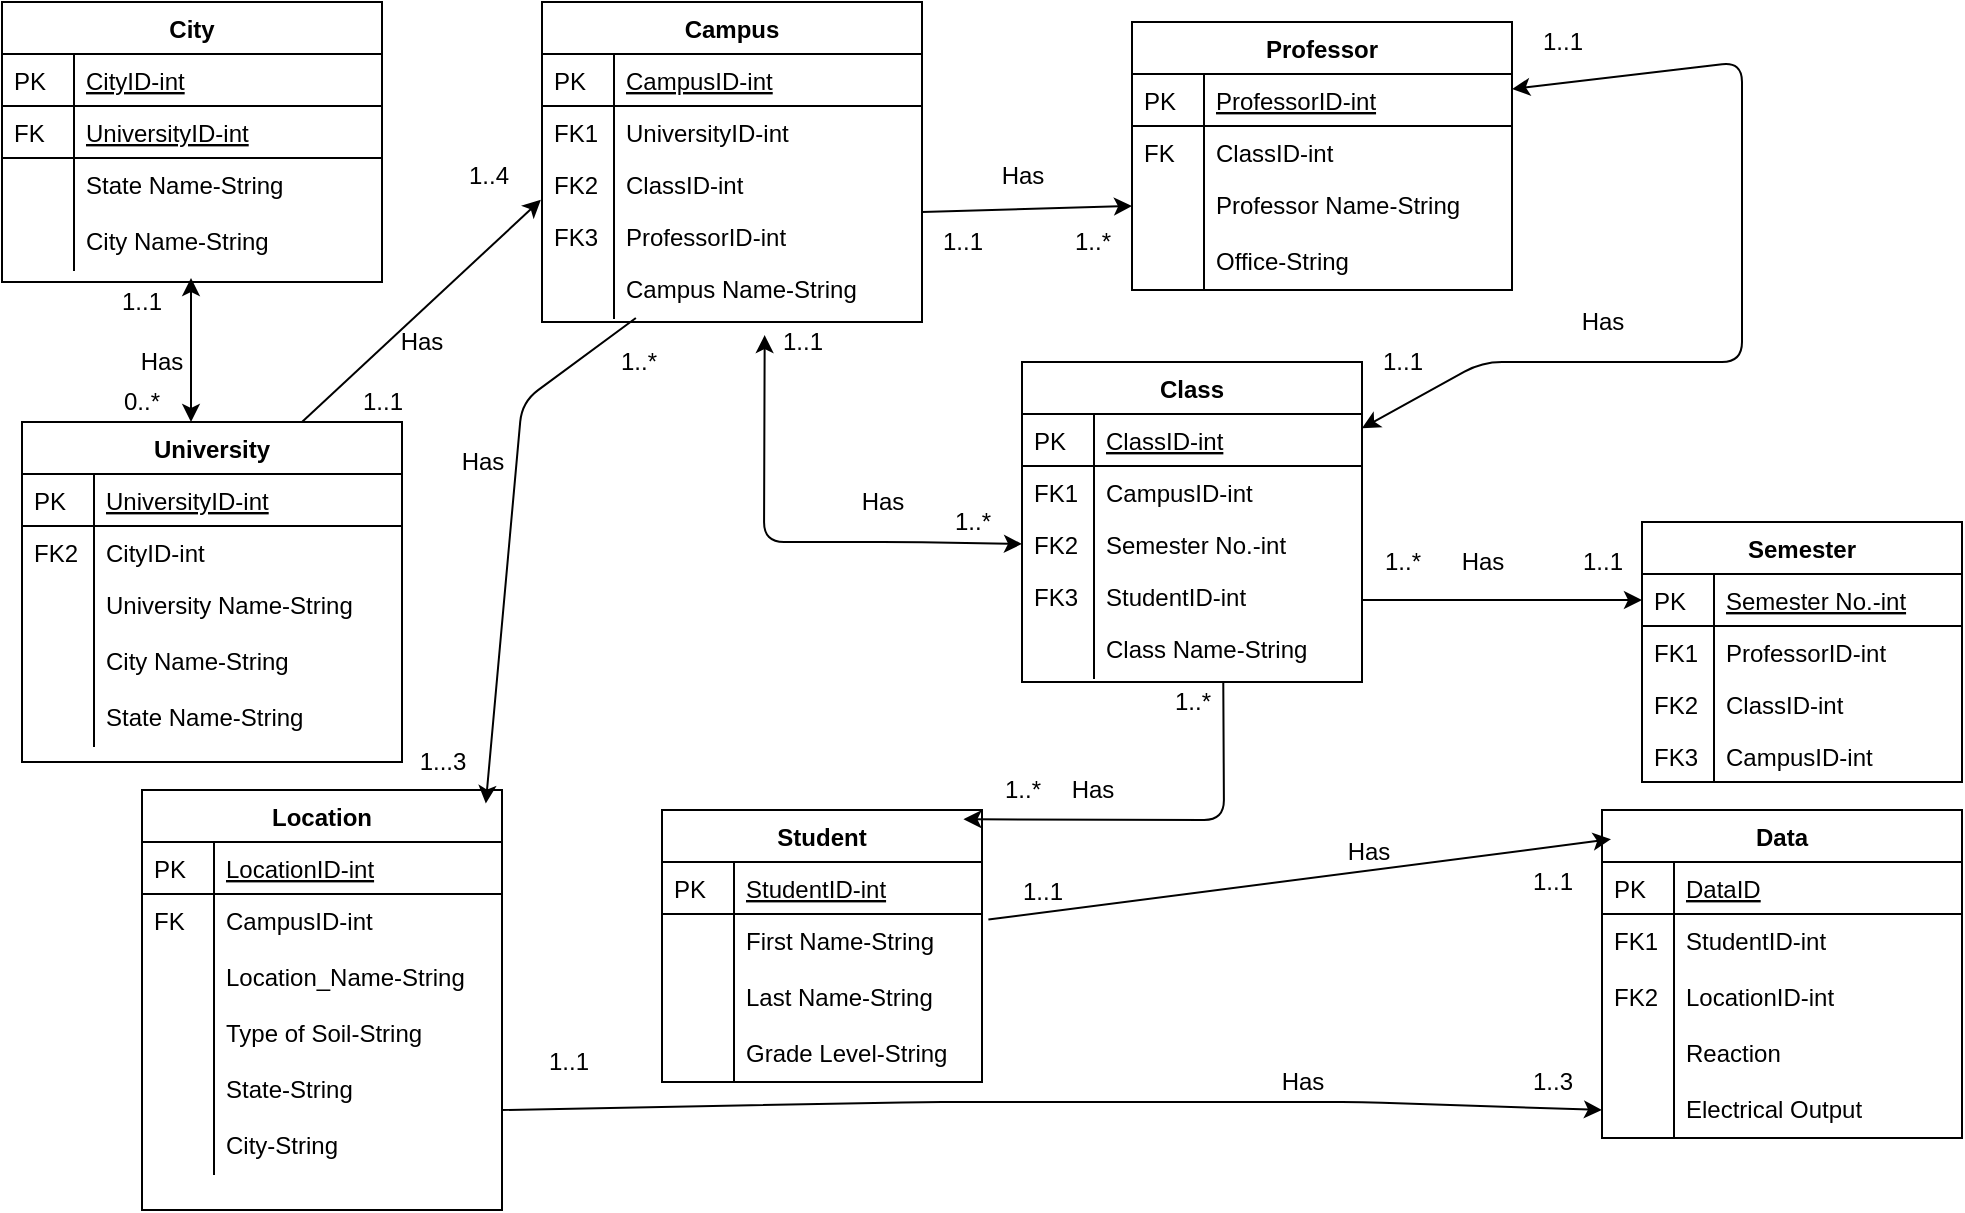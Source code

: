 <mxfile version="12.3.2" type="device" pages="1"><diagram id="C5RBs43oDa-KdzZeNtuy" name="Page-1"><mxGraphModel dx="1038" dy="504" grid="1" gridSize="10" guides="1" tooltips="1" connect="1" arrows="1" fold="1" page="1" pageScale="1" pageWidth="1169" pageHeight="827" math="0" shadow="0"><root><mxCell id="WIyWlLk6GJQsqaUBKTNV-0"/><mxCell id="WIyWlLk6GJQsqaUBKTNV-1" parent="WIyWlLk6GJQsqaUBKTNV-0"/><mxCell id="zkfFHV4jXpPFQw0GAbJ--51" value="Student" style="swimlane;fontStyle=1;childLayout=stackLayout;horizontal=1;startSize=26;horizontalStack=0;resizeParent=1;resizeLast=0;collapsible=1;marginBottom=0;rounded=0;shadow=0;strokeWidth=1;" parent="WIyWlLk6GJQsqaUBKTNV-1" vertex="1"><mxGeometry x="350" y="414" width="160" height="136" as="geometry"><mxRectangle x="20" y="80" width="160" height="26" as="alternateBounds"/></mxGeometry></mxCell><mxCell id="zkfFHV4jXpPFQw0GAbJ--52" value="StudentID-int" style="shape=partialRectangle;top=0;left=0;right=0;bottom=1;align=left;verticalAlign=top;fillColor=none;spacingLeft=40;spacingRight=4;overflow=hidden;rotatable=0;points=[[0,0.5],[1,0.5]];portConstraint=eastwest;dropTarget=0;rounded=0;shadow=0;strokeWidth=1;fontStyle=4" parent="zkfFHV4jXpPFQw0GAbJ--51" vertex="1"><mxGeometry y="26" width="160" height="26" as="geometry"/></mxCell><mxCell id="zkfFHV4jXpPFQw0GAbJ--53" value="PK" style="shape=partialRectangle;top=0;left=0;bottom=0;fillColor=none;align=left;verticalAlign=top;spacingLeft=4;spacingRight=4;overflow=hidden;rotatable=0;points=[];portConstraint=eastwest;part=1;" parent="zkfFHV4jXpPFQw0GAbJ--52" vertex="1" connectable="0"><mxGeometry width="36" height="26" as="geometry"/></mxCell><mxCell id="U-DtNelfVBeVszDoUFp4-26" value="First Name-String" style="shape=partialRectangle;top=0;left=0;right=0;bottom=0;align=left;verticalAlign=top;fillColor=none;spacingLeft=40;spacingRight=4;overflow=hidden;rotatable=0;points=[[0,0.5],[1,0.5]];portConstraint=eastwest;dropTarget=0;rounded=0;shadow=0;strokeWidth=1;" parent="zkfFHV4jXpPFQw0GAbJ--51" vertex="1"><mxGeometry y="52" width="160" height="28" as="geometry"/></mxCell><mxCell id="U-DtNelfVBeVszDoUFp4-27" value="" style="shape=partialRectangle;top=0;left=0;bottom=0;fillColor=none;align=left;verticalAlign=top;spacingLeft=4;spacingRight=4;overflow=hidden;rotatable=0;points=[];portConstraint=eastwest;part=1;" parent="U-DtNelfVBeVszDoUFp4-26" vertex="1" connectable="0"><mxGeometry width="36" height="28" as="geometry"/></mxCell><mxCell id="AsSQndIWf-pmZFq4SOKw-2" value="Last Name-String" style="shape=partialRectangle;top=0;left=0;right=0;bottom=0;align=left;verticalAlign=top;fillColor=none;spacingLeft=40;spacingRight=4;overflow=hidden;rotatable=0;points=[[0,0.5],[1,0.5]];portConstraint=eastwest;dropTarget=0;rounded=0;shadow=0;strokeWidth=1;" parent="zkfFHV4jXpPFQw0GAbJ--51" vertex="1"><mxGeometry y="80" width="160" height="28" as="geometry"/></mxCell><mxCell id="AsSQndIWf-pmZFq4SOKw-3" value="" style="shape=partialRectangle;top=0;left=0;bottom=0;fillColor=none;align=left;verticalAlign=top;spacingLeft=4;spacingRight=4;overflow=hidden;rotatable=0;points=[];portConstraint=eastwest;part=1;" parent="AsSQndIWf-pmZFq4SOKw-2" vertex="1" connectable="0"><mxGeometry width="36" height="28" as="geometry"/></mxCell><mxCell id="NjNwHF0L23yoALDVTZp6-0" value="Grade Level-String" style="shape=partialRectangle;top=0;left=0;right=0;bottom=0;align=left;verticalAlign=top;fillColor=none;spacingLeft=40;spacingRight=4;overflow=hidden;rotatable=0;points=[[0,0.5],[1,0.5]];portConstraint=eastwest;dropTarget=0;rounded=0;shadow=0;strokeWidth=1;" parent="zkfFHV4jXpPFQw0GAbJ--51" vertex="1"><mxGeometry y="108" width="160" height="28" as="geometry"/></mxCell><mxCell id="NjNwHF0L23yoALDVTZp6-1" value="" style="shape=partialRectangle;top=0;left=0;bottom=0;fillColor=none;align=left;verticalAlign=top;spacingLeft=4;spacingRight=4;overflow=hidden;rotatable=0;points=[];portConstraint=eastwest;part=1;" parent="NjNwHF0L23yoALDVTZp6-0" vertex="1" connectable="0"><mxGeometry width="36" height="28" as="geometry"/></mxCell><mxCell id="zkfFHV4jXpPFQw0GAbJ--56" value="Campus" style="swimlane;fontStyle=1;childLayout=stackLayout;horizontal=1;startSize=26;horizontalStack=0;resizeParent=1;resizeLast=0;collapsible=1;marginBottom=0;rounded=0;shadow=0;strokeWidth=1;" parent="WIyWlLk6GJQsqaUBKTNV-1" vertex="1"><mxGeometry x="290" y="10" width="190" height="160" as="geometry"><mxRectangle x="260" y="80" width="160" height="26" as="alternateBounds"/></mxGeometry></mxCell><mxCell id="zkfFHV4jXpPFQw0GAbJ--57" value="CampusID-int" style="shape=partialRectangle;top=0;left=0;right=0;bottom=1;align=left;verticalAlign=top;fillColor=none;spacingLeft=40;spacingRight=4;overflow=hidden;rotatable=0;points=[[0,0.5],[1,0.5]];portConstraint=eastwest;dropTarget=0;rounded=0;shadow=0;strokeWidth=1;fontStyle=4" parent="zkfFHV4jXpPFQw0GAbJ--56" vertex="1"><mxGeometry y="26" width="190" height="26" as="geometry"/></mxCell><mxCell id="zkfFHV4jXpPFQw0GAbJ--58" value="PK" style="shape=partialRectangle;top=0;left=0;bottom=0;fillColor=none;align=left;verticalAlign=top;spacingLeft=4;spacingRight=4;overflow=hidden;rotatable=0;points=[];portConstraint=eastwest;part=1;" parent="zkfFHV4jXpPFQw0GAbJ--57" vertex="1" connectable="0"><mxGeometry width="36" height="26" as="geometry"/></mxCell><mxCell id="AsSQndIWf-pmZFq4SOKw-36" value="UniversityID-int" style="shape=partialRectangle;top=0;left=0;right=0;bottom=0;align=left;verticalAlign=top;fillColor=none;spacingLeft=40;spacingRight=4;overflow=hidden;rotatable=0;points=[[0,0.5],[1,0.5]];portConstraint=eastwest;dropTarget=0;rounded=0;shadow=0;strokeWidth=1;" parent="zkfFHV4jXpPFQw0GAbJ--56" vertex="1"><mxGeometry y="52" width="190" height="26" as="geometry"/></mxCell><mxCell id="AsSQndIWf-pmZFq4SOKw-37" value="FK1" style="shape=partialRectangle;top=0;left=0;bottom=0;fillColor=none;align=left;verticalAlign=top;spacingLeft=4;spacingRight=4;overflow=hidden;rotatable=0;points=[];portConstraint=eastwest;part=1;" parent="AsSQndIWf-pmZFq4SOKw-36" vertex="1" connectable="0"><mxGeometry width="36" height="26" as="geometry"/></mxCell><mxCell id="zkfFHV4jXpPFQw0GAbJ--61" value="ClassID-int" style="shape=partialRectangle;top=0;left=0;right=0;bottom=0;align=left;verticalAlign=top;fillColor=none;spacingLeft=40;spacingRight=4;overflow=hidden;rotatable=0;points=[[0,0.5],[1,0.5]];portConstraint=eastwest;dropTarget=0;rounded=0;shadow=0;strokeWidth=1;" parent="zkfFHV4jXpPFQw0GAbJ--56" vertex="1"><mxGeometry y="78" width="190" height="26" as="geometry"/></mxCell><mxCell id="zkfFHV4jXpPFQw0GAbJ--62" value="FK2" style="shape=partialRectangle;top=0;left=0;bottom=0;fillColor=none;align=left;verticalAlign=top;spacingLeft=4;spacingRight=4;overflow=hidden;rotatable=0;points=[];portConstraint=eastwest;part=1;" parent="zkfFHV4jXpPFQw0GAbJ--61" vertex="1" connectable="0"><mxGeometry width="36" height="26" as="geometry"/></mxCell><mxCell id="zkfFHV4jXpPFQw0GAbJ--59" value="ProfessorID-int" style="shape=partialRectangle;top=0;left=0;right=0;bottom=0;align=left;verticalAlign=top;fillColor=none;spacingLeft=40;spacingRight=4;overflow=hidden;rotatable=0;points=[[0,0.5],[1,0.5]];portConstraint=eastwest;dropTarget=0;rounded=0;shadow=0;strokeWidth=1;" parent="zkfFHV4jXpPFQw0GAbJ--56" vertex="1"><mxGeometry y="104" width="190" height="26" as="geometry"/></mxCell><mxCell id="zkfFHV4jXpPFQw0GAbJ--60" value="FK3" style="shape=partialRectangle;top=0;left=0;bottom=0;fillColor=none;align=left;verticalAlign=top;spacingLeft=4;spacingRight=4;overflow=hidden;rotatable=0;points=[];portConstraint=eastwest;part=1;" parent="zkfFHV4jXpPFQw0GAbJ--59" vertex="1" connectable="0"><mxGeometry width="36" height="26" as="geometry"/></mxCell><mxCell id="AsSQndIWf-pmZFq4SOKw-34" value="Campus Name-String" style="shape=partialRectangle;top=0;left=0;right=0;bottom=0;align=left;verticalAlign=top;fillColor=none;spacingLeft=40;spacingRight=4;overflow=hidden;rotatable=0;points=[[0,0.5],[1,0.5]];portConstraint=eastwest;dropTarget=0;rounded=0;shadow=0;strokeWidth=1;" parent="zkfFHV4jXpPFQw0GAbJ--56" vertex="1"><mxGeometry y="130" width="190" height="28" as="geometry"/></mxCell><mxCell id="AsSQndIWf-pmZFq4SOKw-35" value="" style="shape=partialRectangle;top=0;left=0;bottom=0;fillColor=none;align=left;verticalAlign=top;spacingLeft=4;spacingRight=4;overflow=hidden;rotatable=0;points=[];portConstraint=eastwest;part=1;" parent="AsSQndIWf-pmZFq4SOKw-34" vertex="1" connectable="0"><mxGeometry width="36" height="28" as="geometry"/></mxCell><mxCell id="zkfFHV4jXpPFQw0GAbJ--64" value="Class" style="swimlane;fontStyle=1;childLayout=stackLayout;horizontal=1;startSize=26;horizontalStack=0;resizeParent=1;resizeLast=0;collapsible=1;marginBottom=0;rounded=0;shadow=0;strokeWidth=1;" parent="WIyWlLk6GJQsqaUBKTNV-1" vertex="1"><mxGeometry x="530" y="190" width="170" height="160" as="geometry"><mxRectangle x="530" y="60" width="160" height="26" as="alternateBounds"/></mxGeometry></mxCell><mxCell id="zkfFHV4jXpPFQw0GAbJ--65" value="ClassID-int" style="shape=partialRectangle;top=0;left=0;right=0;bottom=1;align=left;verticalAlign=top;fillColor=none;spacingLeft=40;spacingRight=4;overflow=hidden;rotatable=0;points=[[0,0.5],[1,0.5]];portConstraint=eastwest;dropTarget=0;rounded=0;shadow=0;strokeWidth=1;fontStyle=4" parent="zkfFHV4jXpPFQw0GAbJ--64" vertex="1"><mxGeometry y="26" width="170" height="26" as="geometry"/></mxCell><mxCell id="zkfFHV4jXpPFQw0GAbJ--66" value="PK" style="shape=partialRectangle;top=0;left=0;bottom=0;fillColor=none;align=left;verticalAlign=top;spacingLeft=4;spacingRight=4;overflow=hidden;rotatable=0;points=[];portConstraint=eastwest;part=1;" parent="zkfFHV4jXpPFQw0GAbJ--65" vertex="1" connectable="0"><mxGeometry width="36" height="26" as="geometry"/></mxCell><mxCell id="zkfFHV4jXpPFQw0GAbJ--67" value="CampusID-int" style="shape=partialRectangle;top=0;left=0;right=0;bottom=0;align=left;verticalAlign=top;fillColor=none;spacingLeft=40;spacingRight=4;overflow=hidden;rotatable=0;points=[[0,0.5],[1,0.5]];portConstraint=eastwest;dropTarget=0;rounded=0;shadow=0;strokeWidth=1;" parent="zkfFHV4jXpPFQw0GAbJ--64" vertex="1"><mxGeometry y="52" width="170" height="26" as="geometry"/></mxCell><mxCell id="zkfFHV4jXpPFQw0GAbJ--68" value="FK1" style="shape=partialRectangle;top=0;left=0;bottom=0;fillColor=none;align=left;verticalAlign=top;spacingLeft=4;spacingRight=4;overflow=hidden;rotatable=0;points=[];portConstraint=eastwest;part=1;" parent="zkfFHV4jXpPFQw0GAbJ--67" vertex="1" connectable="0"><mxGeometry width="36" height="26" as="geometry"/></mxCell><mxCell id="7Zl0wyN30tZ523wl-cmO-0" value="Semester No.-int" style="shape=partialRectangle;top=0;left=0;right=0;bottom=0;align=left;verticalAlign=top;fillColor=none;spacingLeft=40;spacingRight=4;overflow=hidden;rotatable=0;points=[[0,0.5],[1,0.5]];portConstraint=eastwest;dropTarget=0;rounded=0;shadow=0;strokeWidth=1;" parent="zkfFHV4jXpPFQw0GAbJ--64" vertex="1"><mxGeometry y="78" width="170" height="26" as="geometry"/></mxCell><mxCell id="7Zl0wyN30tZ523wl-cmO-1" value="FK2" style="shape=partialRectangle;top=0;left=0;bottom=0;fillColor=none;align=left;verticalAlign=top;spacingLeft=4;spacingRight=4;overflow=hidden;rotatable=0;points=[];portConstraint=eastwest;part=1;" parent="7Zl0wyN30tZ523wl-cmO-0" vertex="1" connectable="0"><mxGeometry width="36" height="26" as="geometry"/></mxCell><mxCell id="AsSQndIWf-pmZFq4SOKw-71" value="StudentID-int" style="shape=partialRectangle;top=0;left=0;right=0;bottom=0;align=left;verticalAlign=top;fillColor=none;spacingLeft=40;spacingRight=4;overflow=hidden;rotatable=0;points=[[0,0.5],[1,0.5]];portConstraint=eastwest;dropTarget=0;rounded=0;shadow=0;strokeWidth=1;" parent="zkfFHV4jXpPFQw0GAbJ--64" vertex="1"><mxGeometry y="104" width="170" height="26" as="geometry"/></mxCell><mxCell id="AsSQndIWf-pmZFq4SOKw-72" value="FK3" style="shape=partialRectangle;top=0;left=0;bottom=0;fillColor=none;align=left;verticalAlign=top;spacingLeft=4;spacingRight=4;overflow=hidden;rotatable=0;points=[];portConstraint=eastwest;part=1;" parent="AsSQndIWf-pmZFq4SOKw-71" vertex="1" connectable="0"><mxGeometry width="36" height="26" as="geometry"/></mxCell><mxCell id="AsSQndIWf-pmZFq4SOKw-38" value="Class Name-String" style="shape=partialRectangle;top=0;left=0;right=0;bottom=0;align=left;verticalAlign=top;fillColor=none;spacingLeft=40;spacingRight=4;overflow=hidden;rotatable=0;points=[[0,0.5],[1,0.5]];portConstraint=eastwest;dropTarget=0;rounded=0;shadow=0;strokeWidth=1;" parent="zkfFHV4jXpPFQw0GAbJ--64" vertex="1"><mxGeometry y="130" width="170" height="28" as="geometry"/></mxCell><mxCell id="AsSQndIWf-pmZFq4SOKw-39" value="" style="shape=partialRectangle;top=0;left=0;bottom=0;fillColor=none;align=left;verticalAlign=top;spacingLeft=4;spacingRight=4;overflow=hidden;rotatable=0;points=[];portConstraint=eastwest;part=1;" parent="AsSQndIWf-pmZFq4SOKw-38" vertex="1" connectable="0"><mxGeometry width="36" height="28" as="geometry"/></mxCell><mxCell id="U-DtNelfVBeVszDoUFp4-28" value="Data" style="swimlane;fontStyle=1;childLayout=stackLayout;horizontal=1;startSize=26;horizontalStack=0;resizeParent=1;resizeLast=0;collapsible=1;marginBottom=0;rounded=0;shadow=0;strokeWidth=1;" parent="WIyWlLk6GJQsqaUBKTNV-1" vertex="1"><mxGeometry x="820" y="414" width="180" height="164" as="geometry"><mxRectangle x="20" y="80" width="160" height="26" as="alternateBounds"/></mxGeometry></mxCell><mxCell id="U-DtNelfVBeVszDoUFp4-29" value="DataID" style="shape=partialRectangle;top=0;left=0;right=0;bottom=1;align=left;verticalAlign=top;fillColor=none;spacingLeft=40;spacingRight=4;overflow=hidden;rotatable=0;points=[[0,0.5],[1,0.5]];portConstraint=eastwest;dropTarget=0;rounded=0;shadow=0;strokeWidth=1;fontStyle=4" parent="U-DtNelfVBeVszDoUFp4-28" vertex="1"><mxGeometry y="26" width="180" height="26" as="geometry"/></mxCell><mxCell id="U-DtNelfVBeVszDoUFp4-30" value="PK" style="shape=partialRectangle;top=0;left=0;bottom=0;fillColor=none;align=left;verticalAlign=top;spacingLeft=4;spacingRight=4;overflow=hidden;rotatable=0;points=[];portConstraint=eastwest;part=1;" parent="U-DtNelfVBeVszDoUFp4-29" vertex="1" connectable="0"><mxGeometry width="36" height="26" as="geometry"/></mxCell><mxCell id="U-DtNelfVBeVszDoUFp4-37" value="StudentID-int" style="shape=partialRectangle;top=0;left=0;right=0;bottom=0;align=left;verticalAlign=top;fillColor=none;spacingLeft=40;spacingRight=4;overflow=hidden;rotatable=0;points=[[0,0.5],[1,0.5]];portConstraint=eastwest;dropTarget=0;rounded=0;shadow=0;strokeWidth=1;" parent="U-DtNelfVBeVszDoUFp4-28" vertex="1"><mxGeometry y="52" width="180" height="28" as="geometry"/></mxCell><mxCell id="U-DtNelfVBeVszDoUFp4-38" value="FK1" style="shape=partialRectangle;top=0;left=0;bottom=0;fillColor=none;align=left;verticalAlign=top;spacingLeft=4;spacingRight=4;overflow=hidden;rotatable=0;points=[];portConstraint=eastwest;part=1;" parent="U-DtNelfVBeVszDoUFp4-37" vertex="1" connectable="0"><mxGeometry width="36" height="28" as="geometry"/></mxCell><mxCell id="AsSQndIWf-pmZFq4SOKw-21" value="LocationID-int" style="shape=partialRectangle;top=0;left=0;right=0;bottom=0;align=left;verticalAlign=top;fillColor=none;spacingLeft=40;spacingRight=4;overflow=hidden;rotatable=0;points=[[0,0.5],[1,0.5]];portConstraint=eastwest;dropTarget=0;rounded=0;shadow=0;strokeWidth=1;" parent="U-DtNelfVBeVszDoUFp4-28" vertex="1"><mxGeometry y="80" width="180" height="28" as="geometry"/></mxCell><mxCell id="AsSQndIWf-pmZFq4SOKw-22" value="FK2" style="shape=partialRectangle;top=0;left=0;bottom=0;fillColor=none;align=left;verticalAlign=top;spacingLeft=4;spacingRight=4;overflow=hidden;rotatable=0;points=[];portConstraint=eastwest;part=1;" parent="AsSQndIWf-pmZFq4SOKw-21" vertex="1" connectable="0"><mxGeometry width="36" height="28" as="geometry"/></mxCell><mxCell id="U-DtNelfVBeVszDoUFp4-33" value="Reaction" style="shape=partialRectangle;top=0;left=0;right=0;bottom=0;align=left;verticalAlign=top;fillColor=none;spacingLeft=40;spacingRight=4;overflow=hidden;rotatable=0;points=[[0,0.5],[1,0.5]];portConstraint=eastwest;dropTarget=0;rounded=0;shadow=0;strokeWidth=1;" parent="U-DtNelfVBeVszDoUFp4-28" vertex="1"><mxGeometry y="108" width="180" height="28" as="geometry"/></mxCell><mxCell id="U-DtNelfVBeVszDoUFp4-34" value="" style="shape=partialRectangle;top=0;left=0;bottom=0;fillColor=none;align=left;verticalAlign=top;spacingLeft=4;spacingRight=4;overflow=hidden;rotatable=0;points=[];portConstraint=eastwest;part=1;" parent="U-DtNelfVBeVszDoUFp4-33" vertex="1" connectable="0"><mxGeometry width="36" height="28" as="geometry"/></mxCell><mxCell id="e10fbkFXGxoa7_EqSyAC-0" value="Electrical Output" style="shape=partialRectangle;top=0;left=0;right=0;bottom=0;align=left;verticalAlign=top;fillColor=none;spacingLeft=40;spacingRight=4;overflow=hidden;rotatable=0;points=[[0,0.5],[1,0.5]];portConstraint=eastwest;dropTarget=0;rounded=0;shadow=0;strokeWidth=1;" parent="U-DtNelfVBeVszDoUFp4-28" vertex="1"><mxGeometry y="136" width="180" height="28" as="geometry"/></mxCell><mxCell id="e10fbkFXGxoa7_EqSyAC-1" value="" style="shape=partialRectangle;top=0;left=0;bottom=0;fillColor=none;align=left;verticalAlign=top;spacingLeft=4;spacingRight=4;overflow=hidden;rotatable=0;points=[];portConstraint=eastwest;part=1;" parent="e10fbkFXGxoa7_EqSyAC-0" vertex="1" connectable="0"><mxGeometry width="36" height="28" as="geometry"/></mxCell><mxCell id="U-DtNelfVBeVszDoUFp4-39" value="Professor" style="swimlane;fontStyle=1;childLayout=stackLayout;horizontal=1;startSize=26;horizontalStack=0;resizeParent=1;resizeLast=0;collapsible=1;marginBottom=0;rounded=0;shadow=0;strokeWidth=1;" parent="WIyWlLk6GJQsqaUBKTNV-1" vertex="1"><mxGeometry x="585" y="20" width="190" height="134" as="geometry"><mxRectangle x="530" y="60" width="160" height="26" as="alternateBounds"/></mxGeometry></mxCell><mxCell id="U-DtNelfVBeVszDoUFp4-40" value="ProfessorID-int" style="shape=partialRectangle;top=0;left=0;right=0;bottom=1;align=left;verticalAlign=top;fillColor=none;spacingLeft=40;spacingRight=4;overflow=hidden;rotatable=0;points=[[0,0.5],[1,0.5]];portConstraint=eastwest;dropTarget=0;rounded=0;shadow=0;strokeWidth=1;fontStyle=4" parent="U-DtNelfVBeVszDoUFp4-39" vertex="1"><mxGeometry y="26" width="190" height="26" as="geometry"/></mxCell><mxCell id="U-DtNelfVBeVszDoUFp4-41" value="PK" style="shape=partialRectangle;top=0;left=0;bottom=0;fillColor=none;align=left;verticalAlign=top;spacingLeft=4;spacingRight=4;overflow=hidden;rotatable=0;points=[];portConstraint=eastwest;part=1;" parent="U-DtNelfVBeVszDoUFp4-40" vertex="1" connectable="0"><mxGeometry width="36" height="26" as="geometry"/></mxCell><mxCell id="U-DtNelfVBeVszDoUFp4-42" value="ClassID-int" style="shape=partialRectangle;top=0;left=0;right=0;bottom=0;align=left;verticalAlign=top;fillColor=none;spacingLeft=40;spacingRight=4;overflow=hidden;rotatable=0;points=[[0,0.5],[1,0.5]];portConstraint=eastwest;dropTarget=0;rounded=0;shadow=0;strokeWidth=1;" parent="U-DtNelfVBeVszDoUFp4-39" vertex="1"><mxGeometry y="52" width="190" height="26" as="geometry"/></mxCell><mxCell id="U-DtNelfVBeVszDoUFp4-43" value="FK" style="shape=partialRectangle;top=0;left=0;bottom=0;fillColor=none;align=left;verticalAlign=top;spacingLeft=4;spacingRight=4;overflow=hidden;rotatable=0;points=[];portConstraint=eastwest;part=1;" parent="U-DtNelfVBeVszDoUFp4-42" vertex="1" connectable="0"><mxGeometry width="36" height="26" as="geometry"/></mxCell><mxCell id="AsSQndIWf-pmZFq4SOKw-0" value="Professor Name-String" style="shape=partialRectangle;top=0;left=0;right=0;bottom=0;align=left;verticalAlign=top;fillColor=none;spacingLeft=40;spacingRight=4;overflow=hidden;rotatable=0;points=[[0,0.5],[1,0.5]];portConstraint=eastwest;dropTarget=0;rounded=0;shadow=0;strokeWidth=1;" parent="U-DtNelfVBeVszDoUFp4-39" vertex="1"><mxGeometry y="78" width="190" height="28" as="geometry"/></mxCell><mxCell id="AsSQndIWf-pmZFq4SOKw-1" value="" style="shape=partialRectangle;top=0;left=0;bottom=0;fillColor=none;align=left;verticalAlign=top;spacingLeft=4;spacingRight=4;overflow=hidden;rotatable=0;points=[];portConstraint=eastwest;part=1;" parent="AsSQndIWf-pmZFq4SOKw-0" vertex="1" connectable="0"><mxGeometry width="36" height="28" as="geometry"/></mxCell><mxCell id="NjNwHF0L23yoALDVTZp6-57" value="Office-String" style="shape=partialRectangle;top=0;left=0;right=0;bottom=0;align=left;verticalAlign=top;fillColor=none;spacingLeft=40;spacingRight=4;overflow=hidden;rotatable=0;points=[[0,0.5],[1,0.5]];portConstraint=eastwest;dropTarget=0;rounded=0;shadow=0;strokeWidth=1;" parent="U-DtNelfVBeVszDoUFp4-39" vertex="1"><mxGeometry y="106" width="190" height="28" as="geometry"/></mxCell><mxCell id="NjNwHF0L23yoALDVTZp6-58" value="" style="shape=partialRectangle;top=0;left=0;bottom=0;fillColor=none;align=left;verticalAlign=top;spacingLeft=4;spacingRight=4;overflow=hidden;rotatable=0;points=[];portConstraint=eastwest;part=1;" parent="NjNwHF0L23yoALDVTZp6-57" vertex="1" connectable="0"><mxGeometry width="36" height="28" as="geometry"/></mxCell><mxCell id="AsSQndIWf-pmZFq4SOKw-7" value="Location" style="swimlane;fontStyle=1;childLayout=stackLayout;horizontal=1;startSize=26;horizontalStack=0;resizeParent=1;resizeLast=0;collapsible=1;marginBottom=0;rounded=0;shadow=0;strokeWidth=1;" parent="WIyWlLk6GJQsqaUBKTNV-1" vertex="1"><mxGeometry x="90" y="404" width="180" height="210" as="geometry"><mxRectangle x="20" y="80" width="160" height="26" as="alternateBounds"/></mxGeometry></mxCell><mxCell id="AsSQndIWf-pmZFq4SOKw-8" value="LocationID-int" style="shape=partialRectangle;top=0;left=0;right=0;bottom=1;align=left;verticalAlign=top;fillColor=none;spacingLeft=40;spacingRight=4;overflow=hidden;rotatable=0;points=[[0,0.5],[1,0.5]];portConstraint=eastwest;dropTarget=0;rounded=0;shadow=0;strokeWidth=1;fontStyle=4" parent="AsSQndIWf-pmZFq4SOKw-7" vertex="1"><mxGeometry y="26" width="180" height="26" as="geometry"/></mxCell><mxCell id="AsSQndIWf-pmZFq4SOKw-9" value="PK" style="shape=partialRectangle;top=0;left=0;bottom=0;fillColor=none;align=left;verticalAlign=top;spacingLeft=4;spacingRight=4;overflow=hidden;rotatable=0;points=[];portConstraint=eastwest;part=1;" parent="AsSQndIWf-pmZFq4SOKw-8" vertex="1" connectable="0"><mxGeometry width="36" height="26" as="geometry"/></mxCell><mxCell id="AsSQndIWf-pmZFq4SOKw-14" value="CampusID-int" style="shape=partialRectangle;top=0;left=0;right=0;bottom=0;align=left;verticalAlign=top;fillColor=none;spacingLeft=40;spacingRight=4;overflow=hidden;rotatable=0;points=[[0,0.5],[1,0.5]];portConstraint=eastwest;dropTarget=0;rounded=0;shadow=0;strokeWidth=1;" parent="AsSQndIWf-pmZFq4SOKw-7" vertex="1"><mxGeometry y="52" width="180" height="28" as="geometry"/></mxCell><mxCell id="AsSQndIWf-pmZFq4SOKw-15" value="FK" style="shape=partialRectangle;top=0;left=0;bottom=0;fillColor=none;align=left;verticalAlign=top;spacingLeft=4;spacingRight=4;overflow=hidden;rotatable=0;points=[];portConstraint=eastwest;part=1;" parent="AsSQndIWf-pmZFq4SOKw-14" vertex="1" connectable="0"><mxGeometry width="36" height="28" as="geometry"/></mxCell><mxCell id="AsSQndIWf-pmZFq4SOKw-19" value="Location_Name-String" style="shape=partialRectangle;top=0;left=0;right=0;bottom=0;align=left;verticalAlign=top;fillColor=none;spacingLeft=40;spacingRight=4;overflow=hidden;rotatable=0;points=[[0,0.5],[1,0.5]];portConstraint=eastwest;dropTarget=0;rounded=0;shadow=0;strokeWidth=1;" parent="AsSQndIWf-pmZFq4SOKw-7" vertex="1"><mxGeometry y="80" width="180" height="28" as="geometry"/></mxCell><mxCell id="AsSQndIWf-pmZFq4SOKw-20" value="" style="shape=partialRectangle;top=0;left=0;bottom=0;fillColor=none;align=left;verticalAlign=top;spacingLeft=4;spacingRight=4;overflow=hidden;rotatable=0;points=[];portConstraint=eastwest;part=1;" parent="AsSQndIWf-pmZFq4SOKw-19" vertex="1" connectable="0"><mxGeometry width="36" height="28" as="geometry"/></mxCell><mxCell id="AsSQndIWf-pmZFq4SOKw-23" value="Type of Soil-String" style="shape=partialRectangle;top=0;left=0;right=0;bottom=0;align=left;verticalAlign=top;fillColor=none;spacingLeft=40;spacingRight=4;overflow=hidden;rotatable=0;points=[[0,0.5],[1,0.5]];portConstraint=eastwest;dropTarget=0;rounded=0;shadow=0;strokeWidth=1;" parent="AsSQndIWf-pmZFq4SOKw-7" vertex="1"><mxGeometry y="108" width="180" height="28" as="geometry"/></mxCell><mxCell id="AsSQndIWf-pmZFq4SOKw-24" value="" style="shape=partialRectangle;top=0;left=0;bottom=0;fillColor=none;align=left;verticalAlign=top;spacingLeft=4;spacingRight=4;overflow=hidden;rotatable=0;points=[];portConstraint=eastwest;part=1;" parent="AsSQndIWf-pmZFq4SOKw-23" vertex="1" connectable="0"><mxGeometry width="36" height="28" as="geometry"/></mxCell><mxCell id="NjNwHF0L23yoALDVTZp6-2" value="State-String" style="shape=partialRectangle;top=0;left=0;right=0;bottom=0;align=left;verticalAlign=top;fillColor=none;spacingLeft=40;spacingRight=4;overflow=hidden;rotatable=0;points=[[0,0.5],[1,0.5]];portConstraint=eastwest;dropTarget=0;rounded=0;shadow=0;strokeWidth=1;" parent="AsSQndIWf-pmZFq4SOKw-7" vertex="1"><mxGeometry y="136" width="180" height="28" as="geometry"/></mxCell><mxCell id="NjNwHF0L23yoALDVTZp6-3" value="" style="shape=partialRectangle;top=0;left=0;bottom=0;fillColor=none;align=left;verticalAlign=top;spacingLeft=4;spacingRight=4;overflow=hidden;rotatable=0;points=[];portConstraint=eastwest;part=1;" parent="NjNwHF0L23yoALDVTZp6-2" vertex="1" connectable="0"><mxGeometry width="36" height="28" as="geometry"/></mxCell><mxCell id="NjNwHF0L23yoALDVTZp6-4" value="City-String" style="shape=partialRectangle;top=0;left=0;right=0;bottom=0;align=left;verticalAlign=top;fillColor=none;spacingLeft=40;spacingRight=4;overflow=hidden;rotatable=0;points=[[0,0.5],[1,0.5]];portConstraint=eastwest;dropTarget=0;rounded=0;shadow=0;strokeWidth=1;" parent="AsSQndIWf-pmZFq4SOKw-7" vertex="1"><mxGeometry y="164" width="180" height="28" as="geometry"/></mxCell><mxCell id="NjNwHF0L23yoALDVTZp6-5" value="" style="shape=partialRectangle;top=0;left=0;bottom=0;fillColor=none;align=left;verticalAlign=top;spacingLeft=4;spacingRight=4;overflow=hidden;rotatable=0;points=[];portConstraint=eastwest;part=1;" parent="NjNwHF0L23yoALDVTZp6-4" vertex="1" connectable="0"><mxGeometry width="36" height="28" as="geometry"/></mxCell><mxCell id="AsSQndIWf-pmZFq4SOKw-25" value="Semester" style="swimlane;fontStyle=1;childLayout=stackLayout;horizontal=1;startSize=26;horizontalStack=0;resizeParent=1;resizeLast=0;collapsible=1;marginBottom=0;rounded=0;shadow=0;strokeWidth=1;" parent="WIyWlLk6GJQsqaUBKTNV-1" vertex="1"><mxGeometry x="840" y="270" width="160" height="130" as="geometry"><mxRectangle x="260" y="80" width="160" height="26" as="alternateBounds"/></mxGeometry></mxCell><mxCell id="AsSQndIWf-pmZFq4SOKw-26" value="Semester No.-int" style="shape=partialRectangle;top=0;left=0;right=0;bottom=1;align=left;verticalAlign=top;fillColor=none;spacingLeft=40;spacingRight=4;overflow=hidden;rotatable=0;points=[[0,0.5],[1,0.5]];portConstraint=eastwest;dropTarget=0;rounded=0;shadow=0;strokeWidth=1;fontStyle=4" parent="AsSQndIWf-pmZFq4SOKw-25" vertex="1"><mxGeometry y="26" width="160" height="26" as="geometry"/></mxCell><mxCell id="AsSQndIWf-pmZFq4SOKw-27" value="PK" style="shape=partialRectangle;top=0;left=0;bottom=0;fillColor=none;align=left;verticalAlign=top;spacingLeft=4;spacingRight=4;overflow=hidden;rotatable=0;points=[];portConstraint=eastwest;part=1;" parent="AsSQndIWf-pmZFq4SOKw-26" vertex="1" connectable="0"><mxGeometry width="36" height="26" as="geometry"/></mxCell><mxCell id="AsSQndIWf-pmZFq4SOKw-28" value="ProfessorID-int" style="shape=partialRectangle;top=0;left=0;right=0;bottom=0;align=left;verticalAlign=top;fillColor=none;spacingLeft=40;spacingRight=4;overflow=hidden;rotatable=0;points=[[0,0.5],[1,0.5]];portConstraint=eastwest;dropTarget=0;rounded=0;shadow=0;strokeWidth=1;" parent="AsSQndIWf-pmZFq4SOKw-25" vertex="1"><mxGeometry y="52" width="160" height="26" as="geometry"/></mxCell><mxCell id="AsSQndIWf-pmZFq4SOKw-29" value="FK1" style="shape=partialRectangle;top=0;left=0;bottom=0;fillColor=none;align=left;verticalAlign=top;spacingLeft=4;spacingRight=4;overflow=hidden;rotatable=0;points=[];portConstraint=eastwest;part=1;" parent="AsSQndIWf-pmZFq4SOKw-28" vertex="1" connectable="0"><mxGeometry width="36" height="26" as="geometry"/></mxCell><mxCell id="AsSQndIWf-pmZFq4SOKw-30" value="ClassID-int" style="shape=partialRectangle;top=0;left=0;right=0;bottom=0;align=left;verticalAlign=top;fillColor=none;spacingLeft=40;spacingRight=4;overflow=hidden;rotatable=0;points=[[0,0.5],[1,0.5]];portConstraint=eastwest;dropTarget=0;rounded=0;shadow=0;strokeWidth=1;" parent="AsSQndIWf-pmZFq4SOKw-25" vertex="1"><mxGeometry y="78" width="160" height="26" as="geometry"/></mxCell><mxCell id="AsSQndIWf-pmZFq4SOKw-31" value="FK2" style="shape=partialRectangle;top=0;left=0;bottom=0;fillColor=none;align=left;verticalAlign=top;spacingLeft=4;spacingRight=4;overflow=hidden;rotatable=0;points=[];portConstraint=eastwest;part=1;" parent="AsSQndIWf-pmZFq4SOKw-30" vertex="1" connectable="0"><mxGeometry width="36" height="26" as="geometry"/></mxCell><mxCell id="AsSQndIWf-pmZFq4SOKw-32" value="CampusID-int" style="shape=partialRectangle;top=0;left=0;right=0;bottom=0;align=left;verticalAlign=top;fillColor=none;spacingLeft=40;spacingRight=4;overflow=hidden;rotatable=0;points=[[0,0.5],[1,0.5]];portConstraint=eastwest;dropTarget=0;rounded=0;shadow=0;strokeWidth=1;" parent="AsSQndIWf-pmZFq4SOKw-25" vertex="1"><mxGeometry y="104" width="160" height="26" as="geometry"/></mxCell><mxCell id="AsSQndIWf-pmZFq4SOKw-33" value="FK3" style="shape=partialRectangle;top=0;left=0;bottom=0;fillColor=none;align=left;verticalAlign=top;spacingLeft=4;spacingRight=4;overflow=hidden;rotatable=0;points=[];portConstraint=eastwest;part=1;" parent="AsSQndIWf-pmZFq4SOKw-32" vertex="1" connectable="0"><mxGeometry width="36" height="26" as="geometry"/></mxCell><mxCell id="AsSQndIWf-pmZFq4SOKw-40" value="University" style="swimlane;fontStyle=1;childLayout=stackLayout;horizontal=1;startSize=26;horizontalStack=0;resizeParent=1;resizeLast=0;collapsible=1;marginBottom=0;rounded=0;shadow=0;strokeWidth=1;" parent="WIyWlLk6GJQsqaUBKTNV-1" vertex="1"><mxGeometry x="30" y="220" width="190" height="170" as="geometry"><mxRectangle x="260" y="80" width="160" height="26" as="alternateBounds"/></mxGeometry></mxCell><mxCell id="AsSQndIWf-pmZFq4SOKw-41" value="UniversityID-int" style="shape=partialRectangle;top=0;left=0;right=0;bottom=1;align=left;verticalAlign=top;fillColor=none;spacingLeft=40;spacingRight=4;overflow=hidden;rotatable=0;points=[[0,0.5],[1,0.5]];portConstraint=eastwest;dropTarget=0;rounded=0;shadow=0;strokeWidth=1;fontStyle=4" parent="AsSQndIWf-pmZFq4SOKw-40" vertex="1"><mxGeometry y="26" width="190" height="26" as="geometry"/></mxCell><mxCell id="AsSQndIWf-pmZFq4SOKw-42" value="PK" style="shape=partialRectangle;top=0;left=0;bottom=0;fillColor=none;align=left;verticalAlign=top;spacingLeft=4;spacingRight=4;overflow=hidden;rotatable=0;points=[];portConstraint=eastwest;part=1;" parent="AsSQndIWf-pmZFq4SOKw-41" vertex="1" connectable="0"><mxGeometry width="36" height="26" as="geometry"/></mxCell><mxCell id="AsSQndIWf-pmZFq4SOKw-51" value="CityID-int" style="shape=partialRectangle;top=0;left=0;right=0;bottom=0;align=left;verticalAlign=top;fillColor=none;spacingLeft=40;spacingRight=4;overflow=hidden;rotatable=0;points=[[0,0.5],[1,0.5]];portConstraint=eastwest;dropTarget=0;rounded=0;shadow=0;strokeWidth=1;" parent="AsSQndIWf-pmZFq4SOKw-40" vertex="1"><mxGeometry y="52" width="190" height="26" as="geometry"/></mxCell><mxCell id="AsSQndIWf-pmZFq4SOKw-52" value="FK2" style="shape=partialRectangle;top=0;left=0;bottom=0;fillColor=none;align=left;verticalAlign=top;spacingLeft=4;spacingRight=4;overflow=hidden;rotatable=0;points=[];portConstraint=eastwest;part=1;" parent="AsSQndIWf-pmZFq4SOKw-51" vertex="1" connectable="0"><mxGeometry width="36" height="26" as="geometry"/></mxCell><mxCell id="AsSQndIWf-pmZFq4SOKw-49" value="University Name-String" style="shape=partialRectangle;top=0;left=0;right=0;bottom=0;align=left;verticalAlign=top;fillColor=none;spacingLeft=40;spacingRight=4;overflow=hidden;rotatable=0;points=[[0,0.5],[1,0.5]];portConstraint=eastwest;dropTarget=0;rounded=0;shadow=0;strokeWidth=1;" parent="AsSQndIWf-pmZFq4SOKw-40" vertex="1"><mxGeometry y="78" width="190" height="28" as="geometry"/></mxCell><mxCell id="AsSQndIWf-pmZFq4SOKw-50" value="" style="shape=partialRectangle;top=0;left=0;bottom=0;fillColor=none;align=left;verticalAlign=top;spacingLeft=4;spacingRight=4;overflow=hidden;rotatable=0;points=[];portConstraint=eastwest;part=1;" parent="AsSQndIWf-pmZFq4SOKw-49" vertex="1" connectable="0"><mxGeometry width="36" height="28" as="geometry"/></mxCell><mxCell id="AsSQndIWf-pmZFq4SOKw-66" value="" style="endArrow=classic;html=1;entryX=-0.003;entryY=-0.195;entryDx=0;entryDy=0;entryPerimeter=0;" parent="AsSQndIWf-pmZFq4SOKw-40" target="zkfFHV4jXpPFQw0GAbJ--59" edge="1"><mxGeometry width="50" height="50" relative="1" as="geometry"><mxPoint x="140" as="sourcePoint"/><mxPoint x="190" y="-50" as="targetPoint"/></mxGeometry></mxCell><mxCell id="NjNwHF0L23yoALDVTZp6-59" value="City Name-String&#10;" style="shape=partialRectangle;top=0;left=0;right=0;bottom=0;align=left;verticalAlign=top;fillColor=none;spacingLeft=40;spacingRight=4;overflow=hidden;rotatable=0;points=[[0,0.5],[1,0.5]];portConstraint=eastwest;dropTarget=0;rounded=0;shadow=0;strokeWidth=1;" parent="AsSQndIWf-pmZFq4SOKw-40" vertex="1"><mxGeometry y="106" width="190" height="28" as="geometry"/></mxCell><mxCell id="NjNwHF0L23yoALDVTZp6-60" value="" style="shape=partialRectangle;top=0;left=0;bottom=0;fillColor=none;align=left;verticalAlign=top;spacingLeft=4;spacingRight=4;overflow=hidden;rotatable=0;points=[];portConstraint=eastwest;part=1;" parent="NjNwHF0L23yoALDVTZp6-59" vertex="1" connectable="0"><mxGeometry width="36" height="28" as="geometry"/></mxCell><mxCell id="NjNwHF0L23yoALDVTZp6-61" value="State Name-String" style="shape=partialRectangle;top=0;left=0;right=0;bottom=0;align=left;verticalAlign=top;fillColor=none;spacingLeft=40;spacingRight=4;overflow=hidden;rotatable=0;points=[[0,0.5],[1,0.5]];portConstraint=eastwest;dropTarget=0;rounded=0;shadow=0;strokeWidth=1;" parent="AsSQndIWf-pmZFq4SOKw-40" vertex="1"><mxGeometry y="134" width="190" height="28" as="geometry"/></mxCell><mxCell id="NjNwHF0L23yoALDVTZp6-62" value="" style="shape=partialRectangle;top=0;left=0;bottom=0;fillColor=none;align=left;verticalAlign=top;spacingLeft=4;spacingRight=4;overflow=hidden;rotatable=0;points=[];portConstraint=eastwest;part=1;" parent="NjNwHF0L23yoALDVTZp6-61" vertex="1" connectable="0"><mxGeometry width="36" height="28" as="geometry"/></mxCell><mxCell id="AsSQndIWf-pmZFq4SOKw-53" value="City" style="swimlane;fontStyle=1;childLayout=stackLayout;horizontal=1;startSize=26;horizontalStack=0;resizeParent=1;resizeLast=0;collapsible=1;marginBottom=0;rounded=0;shadow=0;strokeWidth=1;" parent="WIyWlLk6GJQsqaUBKTNV-1" vertex="1"><mxGeometry x="20" y="10" width="190" height="140" as="geometry"><mxRectangle x="260" y="80" width="160" height="26" as="alternateBounds"/></mxGeometry></mxCell><mxCell id="AsSQndIWf-pmZFq4SOKw-54" value="CityID-int" style="shape=partialRectangle;top=0;left=0;right=0;bottom=1;align=left;verticalAlign=top;fillColor=none;spacingLeft=40;spacingRight=4;overflow=hidden;rotatable=0;points=[[0,0.5],[1,0.5]];portConstraint=eastwest;dropTarget=0;rounded=0;shadow=0;strokeWidth=1;fontStyle=4" parent="AsSQndIWf-pmZFq4SOKw-53" vertex="1"><mxGeometry y="26" width="190" height="26" as="geometry"/></mxCell><mxCell id="AsSQndIWf-pmZFq4SOKw-55" value="PK" style="shape=partialRectangle;top=0;left=0;bottom=0;fillColor=none;align=left;verticalAlign=top;spacingLeft=4;spacingRight=4;overflow=hidden;rotatable=0;points=[];portConstraint=eastwest;part=1;" parent="AsSQndIWf-pmZFq4SOKw-54" vertex="1" connectable="0"><mxGeometry width="36" height="26" as="geometry"/></mxCell><mxCell id="AsSQndIWf-pmZFq4SOKw-60" value="UniversityID-int" style="shape=partialRectangle;top=0;left=0;right=0;bottom=1;align=left;verticalAlign=top;fillColor=none;spacingLeft=40;spacingRight=4;overflow=hidden;rotatable=0;points=[[0,0.5],[1,0.5]];portConstraint=eastwest;dropTarget=0;rounded=0;shadow=0;strokeWidth=1;fontStyle=4" parent="AsSQndIWf-pmZFq4SOKw-53" vertex="1"><mxGeometry y="52" width="190" height="26" as="geometry"/></mxCell><mxCell id="AsSQndIWf-pmZFq4SOKw-61" value="FK" style="shape=partialRectangle;top=0;left=0;bottom=0;fillColor=none;align=left;verticalAlign=top;spacingLeft=4;spacingRight=4;overflow=hidden;rotatable=0;points=[];portConstraint=eastwest;part=1;" parent="AsSQndIWf-pmZFq4SOKw-60" vertex="1" connectable="0"><mxGeometry width="36" height="26" as="geometry"/></mxCell><mxCell id="AsSQndIWf-pmZFq4SOKw-58" value="State Name-String" style="shape=partialRectangle;top=0;left=0;right=0;bottom=0;align=left;verticalAlign=top;fillColor=none;spacingLeft=40;spacingRight=4;overflow=hidden;rotatable=0;points=[[0,0.5],[1,0.5]];portConstraint=eastwest;dropTarget=0;rounded=0;shadow=0;strokeWidth=1;" parent="AsSQndIWf-pmZFq4SOKw-53" vertex="1"><mxGeometry y="78" width="190" height="28" as="geometry"/></mxCell><mxCell id="AsSQndIWf-pmZFq4SOKw-59" value="" style="shape=partialRectangle;top=0;left=0;bottom=0;fillColor=none;align=left;verticalAlign=top;spacingLeft=4;spacingRight=4;overflow=hidden;rotatable=0;points=[];portConstraint=eastwest;part=1;" parent="AsSQndIWf-pmZFq4SOKw-58" vertex="1" connectable="0"><mxGeometry width="36" height="28" as="geometry"/></mxCell><mxCell id="NjNwHF0L23yoALDVTZp6-6" value="City Name-String" style="shape=partialRectangle;top=0;left=0;right=0;bottom=0;align=left;verticalAlign=top;fillColor=none;spacingLeft=40;spacingRight=4;overflow=hidden;rotatable=0;points=[[0,0.5],[1,0.5]];portConstraint=eastwest;dropTarget=0;rounded=0;shadow=0;strokeWidth=1;" parent="AsSQndIWf-pmZFq4SOKw-53" vertex="1"><mxGeometry y="106" width="190" height="28" as="geometry"/></mxCell><mxCell id="NjNwHF0L23yoALDVTZp6-7" value="" style="shape=partialRectangle;top=0;left=0;bottom=0;fillColor=none;align=left;verticalAlign=top;spacingLeft=4;spacingRight=4;overflow=hidden;rotatable=0;points=[];portConstraint=eastwest;part=1;" parent="NjNwHF0L23yoALDVTZp6-6" vertex="1" connectable="0"><mxGeometry width="36" height="28" as="geometry"/></mxCell><mxCell id="AsSQndIWf-pmZFq4SOKw-65" value="" style="endArrow=classic;startArrow=classic;html=1;" parent="WIyWlLk6GJQsqaUBKTNV-1" edge="1"><mxGeometry width="50" height="50" relative="1" as="geometry"><mxPoint x="114.5" y="148" as="sourcePoint"/><mxPoint x="114.5" y="220" as="targetPoint"/><Array as="points"><mxPoint x="114.5" y="196"/></Array></mxGeometry></mxCell><mxCell id="AsSQndIWf-pmZFq4SOKw-69" value="" style="endArrow=classic;startArrow=classic;html=1;exitX=0.586;exitY=1.305;exitDx=0;exitDy=0;exitPerimeter=0;entryX=0;entryY=0.5;entryDx=0;entryDy=0;" parent="WIyWlLk6GJQsqaUBKTNV-1" source="AsSQndIWf-pmZFq4SOKw-34" target="7Zl0wyN30tZ523wl-cmO-0" edge="1"><mxGeometry width="50" height="50" relative="1" as="geometry"><mxPoint x="390" y="320" as="sourcePoint"/><mxPoint x="440" y="220" as="targetPoint"/><Array as="points"><mxPoint x="401" y="280"/><mxPoint x="470" y="280"/></Array></mxGeometry></mxCell><mxCell id="AsSQndIWf-pmZFq4SOKw-73" value="" style="endArrow=classic;html=1;entryX=0;entryY=0.5;entryDx=0;entryDy=0;" parent="WIyWlLk6GJQsqaUBKTNV-1" target="AsSQndIWf-pmZFq4SOKw-26" edge="1"><mxGeometry width="50" height="50" relative="1" as="geometry"><mxPoint x="700" y="309" as="sourcePoint"/><mxPoint x="619.43" y="240.0" as="targetPoint"/></mxGeometry></mxCell><mxCell id="AsSQndIWf-pmZFq4SOKw-75" value="" style="endArrow=classic;html=1;entryX=0.955;entryY=0.032;entryDx=0;entryDy=0;entryPerimeter=0;exitX=0.247;exitY=1;exitDx=0;exitDy=0;exitPerimeter=0;" parent="WIyWlLk6GJQsqaUBKTNV-1" source="AsSQndIWf-pmZFq4SOKw-34" target="AsSQndIWf-pmZFq4SOKw-7" edge="1"><mxGeometry width="50" height="50" relative="1" as="geometry"><mxPoint x="280.57" y="331.07" as="sourcePoint"/><mxPoint x="350.0" y="260.0" as="targetPoint"/><Array as="points"><mxPoint x="280" y="210"/></Array></mxGeometry></mxCell><mxCell id="AsSQndIWf-pmZFq4SOKw-77" value="" style="endArrow=classic;html=1;exitX=1.02;exitY=1.105;exitDx=0;exitDy=0;exitPerimeter=0;entryX=0.025;entryY=0.089;entryDx=0;entryDy=0;entryPerimeter=0;" parent="WIyWlLk6GJQsqaUBKTNV-1" source="zkfFHV4jXpPFQw0GAbJ--52" target="U-DtNelfVBeVszDoUFp4-28" edge="1"><mxGeometry width="50" height="50" relative="1" as="geometry"><mxPoint x="530.64" y="444.102" as="sourcePoint"/><mxPoint x="610" y="473" as="targetPoint"/><Array as="points"/></mxGeometry></mxCell><mxCell id="AsSQndIWf-pmZFq4SOKw-78" value="" style="endArrow=classic;html=1;entryX=0;entryY=0.5;entryDx=0;entryDy=0;" parent="WIyWlLk6GJQsqaUBKTNV-1" target="e10fbkFXGxoa7_EqSyAC-0" edge="1"><mxGeometry width="50" height="50" relative="1" as="geometry"><mxPoint x="270" y="564" as="sourcePoint"/><mxPoint x="637" y="600" as="targetPoint"/><Array as="points"><mxPoint x="480" y="560"/><mxPoint x="700" y="560"/></Array></mxGeometry></mxCell><mxCell id="AsSQndIWf-pmZFq4SOKw-76" value="" style="endArrow=classic;html=1;exitX=0.592;exitY=1.079;exitDx=0;exitDy=0;exitPerimeter=0;entryX=0.942;entryY=0.034;entryDx=0;entryDy=0;entryPerimeter=0;" parent="WIyWlLk6GJQsqaUBKTNV-1" source="AsSQndIWf-pmZFq4SOKw-38" target="zkfFHV4jXpPFQw0GAbJ--51" edge="1"><mxGeometry width="50" height="50" relative="1" as="geometry"><mxPoint x="564.34" y="340.004" as="sourcePoint"/><mxPoint x="480" y="420" as="targetPoint"/><Array as="points"><mxPoint x="631" y="419"/></Array></mxGeometry></mxCell><mxCell id="AsSQndIWf-pmZFq4SOKw-74" value="" style="endArrow=classic;startArrow=classic;html=1;exitX=1;exitY=0.25;exitDx=0;exitDy=0;" parent="WIyWlLk6GJQsqaUBKTNV-1" source="U-DtNelfVBeVszDoUFp4-39" target="zkfFHV4jXpPFQw0GAbJ--64" edge="1"><mxGeometry width="50" height="50" relative="1" as="geometry"><mxPoint x="748.42" y="191.256" as="sourcePoint"/><mxPoint x="640" y="190" as="targetPoint"/><Array as="points"><mxPoint x="890" y="40"/><mxPoint x="890" y="160"/><mxPoint x="890" y="190"/><mxPoint x="760" y="190"/></Array></mxGeometry></mxCell><mxCell id="NjNwHF0L23yoALDVTZp6-9" value="1..1" style="text;html=1;strokeColor=none;fillColor=none;align=center;verticalAlign=middle;whiteSpace=wrap;rounded=0;" parent="WIyWlLk6GJQsqaUBKTNV-1" vertex="1"><mxGeometry x="70" y="150" width="40" height="20" as="geometry"/></mxCell><mxCell id="NjNwHF0L23yoALDVTZp6-10" value="0..*" style="text;html=1;strokeColor=none;fillColor=none;align=center;verticalAlign=middle;whiteSpace=wrap;rounded=0;" parent="WIyWlLk6GJQsqaUBKTNV-1" vertex="1"><mxGeometry x="70" y="200" width="40" height="20" as="geometry"/></mxCell><mxCell id="NjNwHF0L23yoALDVTZp6-14" value="Has" style="text;html=1;strokeColor=none;fillColor=none;align=center;verticalAlign=middle;whiteSpace=wrap;rounded=0;" parent="WIyWlLk6GJQsqaUBKTNV-1" vertex="1"><mxGeometry x="210" y="170" width="40" height="20" as="geometry"/></mxCell><mxCell id="NjNwHF0L23yoALDVTZp6-17" value="Has" style="text;html=1;strokeColor=none;fillColor=none;align=center;verticalAlign=middle;whiteSpace=wrap;rounded=0;" parent="WIyWlLk6GJQsqaUBKTNV-1" vertex="1"><mxGeometry x="80" y="180" width="40" height="20" as="geometry"/></mxCell><mxCell id="NjNwHF0L23yoALDVTZp6-18" value="1..4" style="text;html=1;align=center;verticalAlign=middle;resizable=0;points=[];autosize=1;" parent="WIyWlLk6GJQsqaUBKTNV-1" vertex="1"><mxGeometry x="243" y="87" width="40" height="20" as="geometry"/></mxCell><mxCell id="NjNwHF0L23yoALDVTZp6-19" value="1..1" style="text;html=1;align=center;verticalAlign=middle;resizable=0;points=[];autosize=1;" parent="WIyWlLk6GJQsqaUBKTNV-1" vertex="1"><mxGeometry x="190" y="200" width="40" height="20" as="geometry"/></mxCell><mxCell id="NjNwHF0L23yoALDVTZp6-20" value="Has" style="text;html=1;align=center;verticalAlign=middle;resizable=0;points=[];autosize=1;" parent="WIyWlLk6GJQsqaUBKTNV-1" vertex="1"><mxGeometry x="240" y="230" width="40" height="20" as="geometry"/></mxCell><mxCell id="NjNwHF0L23yoALDVTZp6-22" value="1..*" style="text;html=1;align=center;verticalAlign=middle;resizable=0;points=[];autosize=1;" parent="WIyWlLk6GJQsqaUBKTNV-1" vertex="1"><mxGeometry x="323" y="180" width="30" height="20" as="geometry"/></mxCell><mxCell id="NjNwHF0L23yoALDVTZp6-23" value="1...3" style="text;html=1;align=center;verticalAlign=middle;resizable=0;points=[];autosize=1;" parent="WIyWlLk6GJQsqaUBKTNV-1" vertex="1"><mxGeometry x="220" y="380" width="40" height="20" as="geometry"/></mxCell><mxCell id="NjNwHF0L23yoALDVTZp6-24" value="Has" style="text;html=1;align=center;verticalAlign=middle;resizable=0;points=[];autosize=1;" parent="WIyWlLk6GJQsqaUBKTNV-1" vertex="1"><mxGeometry x="440" y="250" width="40" height="20" as="geometry"/></mxCell><mxCell id="NjNwHF0L23yoALDVTZp6-29" value="" style="endArrow=classic;html=1;entryX=0;entryY=0.5;entryDx=0;entryDy=0;" parent="WIyWlLk6GJQsqaUBKTNV-1" target="AsSQndIWf-pmZFq4SOKw-0" edge="1"><mxGeometry width="50" height="50" relative="1" as="geometry"><mxPoint x="480" y="115" as="sourcePoint"/><mxPoint x="530" y="65" as="targetPoint"/></mxGeometry></mxCell><mxCell id="NjNwHF0L23yoALDVTZp6-30" value="Has" style="text;html=1;align=center;verticalAlign=middle;resizable=0;points=[];autosize=1;" parent="WIyWlLk6GJQsqaUBKTNV-1" vertex="1"><mxGeometry x="510" y="87" width="40" height="20" as="geometry"/></mxCell><mxCell id="NjNwHF0L23yoALDVTZp6-32" value="1..*" style="text;html=1;align=center;verticalAlign=middle;resizable=0;points=[];autosize=1;" parent="WIyWlLk6GJQsqaUBKTNV-1" vertex="1"><mxGeometry x="550" y="120" width="30" height="20" as="geometry"/></mxCell><mxCell id="NjNwHF0L23yoALDVTZp6-33" value="1..1" style="text;html=1;align=center;verticalAlign=middle;resizable=0;points=[];autosize=1;" parent="WIyWlLk6GJQsqaUBKTNV-1" vertex="1"><mxGeometry x="480" y="120" width="40" height="20" as="geometry"/></mxCell><mxCell id="NjNwHF0L23yoALDVTZp6-36" value="Has" style="text;html=1;align=center;verticalAlign=middle;resizable=0;points=[];autosize=1;" parent="WIyWlLk6GJQsqaUBKTNV-1" vertex="1"><mxGeometry x="740" y="280" width="40" height="20" as="geometry"/></mxCell><mxCell id="NjNwHF0L23yoALDVTZp6-37" value="Has" style="text;html=1;align=center;verticalAlign=middle;resizable=0;points=[];autosize=1;" parent="WIyWlLk6GJQsqaUBKTNV-1" vertex="1"><mxGeometry x="800" y="160" width="40" height="20" as="geometry"/></mxCell><mxCell id="NjNwHF0L23yoALDVTZp6-38" value="Has" style="text;html=1;align=center;verticalAlign=middle;resizable=0;points=[];autosize=1;" parent="WIyWlLk6GJQsqaUBKTNV-1" vertex="1"><mxGeometry x="545" y="394" width="40" height="20" as="geometry"/></mxCell><mxCell id="NjNwHF0L23yoALDVTZp6-39" value="Has" style="text;html=1;align=center;verticalAlign=middle;resizable=0;points=[];autosize=1;" parent="WIyWlLk6GJQsqaUBKTNV-1" vertex="1"><mxGeometry x="683" y="425" width="40" height="20" as="geometry"/></mxCell><mxCell id="NjNwHF0L23yoALDVTZp6-40" value="1..1" style="text;html=1;align=center;verticalAlign=middle;resizable=0;points=[];autosize=1;" parent="WIyWlLk6GJQsqaUBKTNV-1" vertex="1"><mxGeometry x="520" y="445" width="40" height="20" as="geometry"/></mxCell><mxCell id="NjNwHF0L23yoALDVTZp6-41" value="1..1" style="text;html=1;align=center;verticalAlign=middle;resizable=0;points=[];autosize=1;" parent="WIyWlLk6GJQsqaUBKTNV-1" vertex="1"><mxGeometry x="775" y="440" width="40" height="20" as="geometry"/></mxCell><mxCell id="NjNwHF0L23yoALDVTZp6-42" value="1..3" style="text;html=1;align=center;verticalAlign=middle;resizable=0;points=[];autosize=1;" parent="WIyWlLk6GJQsqaUBKTNV-1" vertex="1"><mxGeometry x="775" y="540" width="40" height="20" as="geometry"/></mxCell><mxCell id="NjNwHF0L23yoALDVTZp6-43" value="1..1" style="text;html=1;align=center;verticalAlign=middle;resizable=0;points=[];autosize=1;" parent="WIyWlLk6GJQsqaUBKTNV-1" vertex="1"><mxGeometry x="283" y="530" width="40" height="20" as="geometry"/></mxCell><mxCell id="NjNwHF0L23yoALDVTZp6-45" value="Has" style="text;html=1;align=center;verticalAlign=middle;resizable=0;points=[];autosize=1;" parent="WIyWlLk6GJQsqaUBKTNV-1" vertex="1"><mxGeometry x="650" y="540" width="40" height="20" as="geometry"/></mxCell><mxCell id="NjNwHF0L23yoALDVTZp6-46" value="1..1" style="text;html=1;align=center;verticalAlign=middle;resizable=0;points=[];autosize=1;" parent="WIyWlLk6GJQsqaUBKTNV-1" vertex="1"><mxGeometry x="700" y="180" width="40" height="20" as="geometry"/></mxCell><mxCell id="NjNwHF0L23yoALDVTZp6-47" value="1..1" style="text;html=1;align=center;verticalAlign=middle;resizable=0;points=[];autosize=1;" parent="WIyWlLk6GJQsqaUBKTNV-1" vertex="1"><mxGeometry x="780" y="20" width="40" height="20" as="geometry"/></mxCell><mxCell id="NjNwHF0L23yoALDVTZp6-48" value="1..*" style="text;html=1;align=center;verticalAlign=middle;resizable=0;points=[];autosize=1;" parent="WIyWlLk6GJQsqaUBKTNV-1" vertex="1"><mxGeometry x="705" y="280" width="30" height="20" as="geometry"/></mxCell><mxCell id="NjNwHF0L23yoALDVTZp6-49" value="1..1" style="text;html=1;align=center;verticalAlign=middle;resizable=0;points=[];autosize=1;" parent="WIyWlLk6GJQsqaUBKTNV-1" vertex="1"><mxGeometry x="800" y="280" width="40" height="20" as="geometry"/></mxCell><mxCell id="NjNwHF0L23yoALDVTZp6-52" value="1..1" style="text;html=1;align=center;verticalAlign=middle;resizable=0;points=[];autosize=1;" parent="WIyWlLk6GJQsqaUBKTNV-1" vertex="1"><mxGeometry x="400" y="170" width="40" height="20" as="geometry"/></mxCell><mxCell id="NjNwHF0L23yoALDVTZp6-53" value="1..*" style="text;html=1;align=center;verticalAlign=middle;resizable=0;points=[];autosize=1;" parent="WIyWlLk6GJQsqaUBKTNV-1" vertex="1"><mxGeometry x="490" y="260" width="30" height="20" as="geometry"/></mxCell><mxCell id="NjNwHF0L23yoALDVTZp6-54" value="1..*" style="text;html=1;align=center;verticalAlign=middle;resizable=0;points=[];autosize=1;" parent="WIyWlLk6GJQsqaUBKTNV-1" vertex="1"><mxGeometry x="600" y="350" width="30" height="20" as="geometry"/></mxCell><mxCell id="NjNwHF0L23yoALDVTZp6-55" value="1..*" style="text;html=1;align=center;verticalAlign=middle;resizable=0;points=[];autosize=1;" parent="WIyWlLk6GJQsqaUBKTNV-1" vertex="1"><mxGeometry x="515" y="394" width="30" height="20" as="geometry"/></mxCell></root></mxGraphModel></diagram></mxfile>